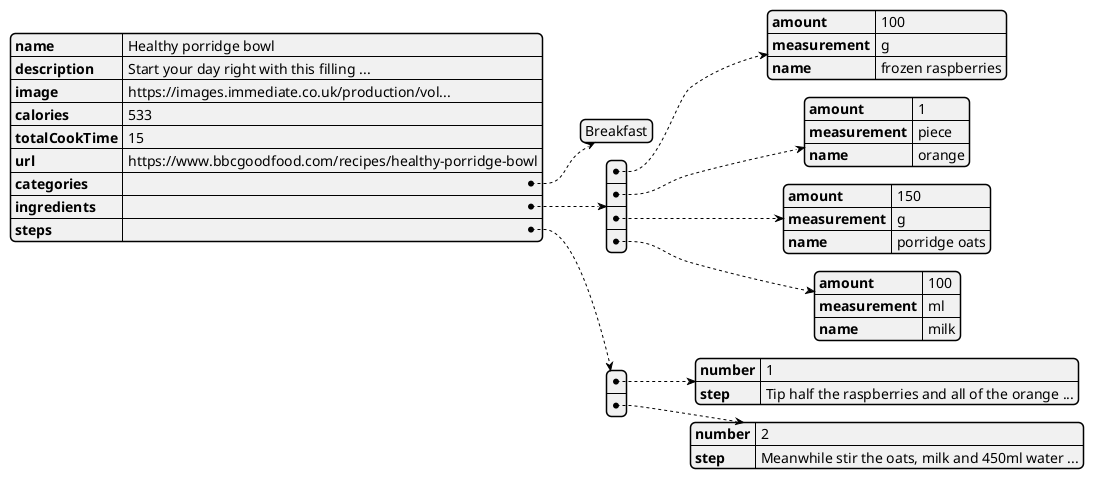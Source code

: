 
@startjson
{
	"name": "Healthy porridge bowl",
	"description": "Start your day right with this filling ...",
	"image": "https://images.immediate.co.uk/production/vol...",
	"calories": 533,
	"totalCookTime": 15,
	"url": "https://www.bbcgoodfood.com/recipes/healthy-porridge-bowl",
	"categories": ["Breakfast"],
	"ingredients": [{
			"amount": 100,
			"measurement": "g",
			"name": "frozen raspberries"
		},
		{
			"amount": 1,
			"measurement": "piece",
			"name": "orange"
		},
		{
			"amount": 150,
			"measurement": "g",
			"name": "porridge oats"
		},
		{
			"amount": 100,
			"measurement": "ml",
			"name": "milk"
		}
	],
	"steps": [{
			"number": 1,
			"step": "Tip half the raspberries and all of the orange ..."
		},
		{
			"number": 2,
			"step": "Meanwhile stir the oats, milk and 450ml water ..."
		}
    ]
}
@endjson


